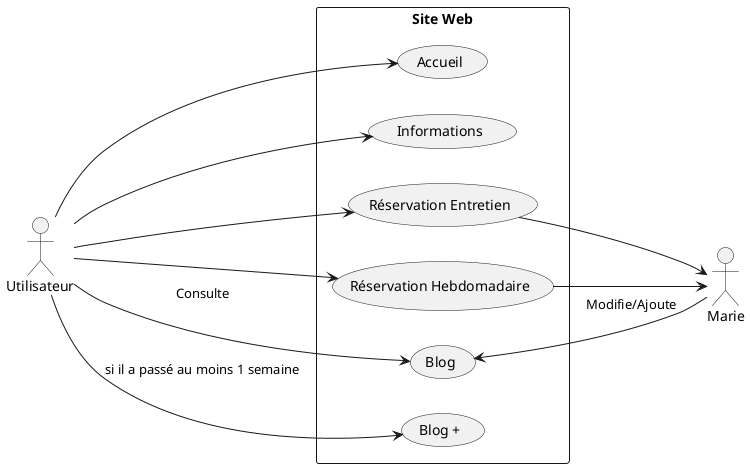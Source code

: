 @startuml
left to right direction
actor Utilisateur as U
actor Marie as M

rectangle "Site Web" {
  U --> (Accueil)
  U --> (Informations)
  U --> (Réservation Entretien)
  U --> (Réservation Hebdomadaire)
  U --> (Blog) : Consulte
  U --> (Blog +) : si il a passé au moins 1 semaine
  (Réservation Entretien) --> M 
  (Réservation Hebdomadaire) --> M 
  M --> (Blog) : Modifie/Ajoute
}
@enduml